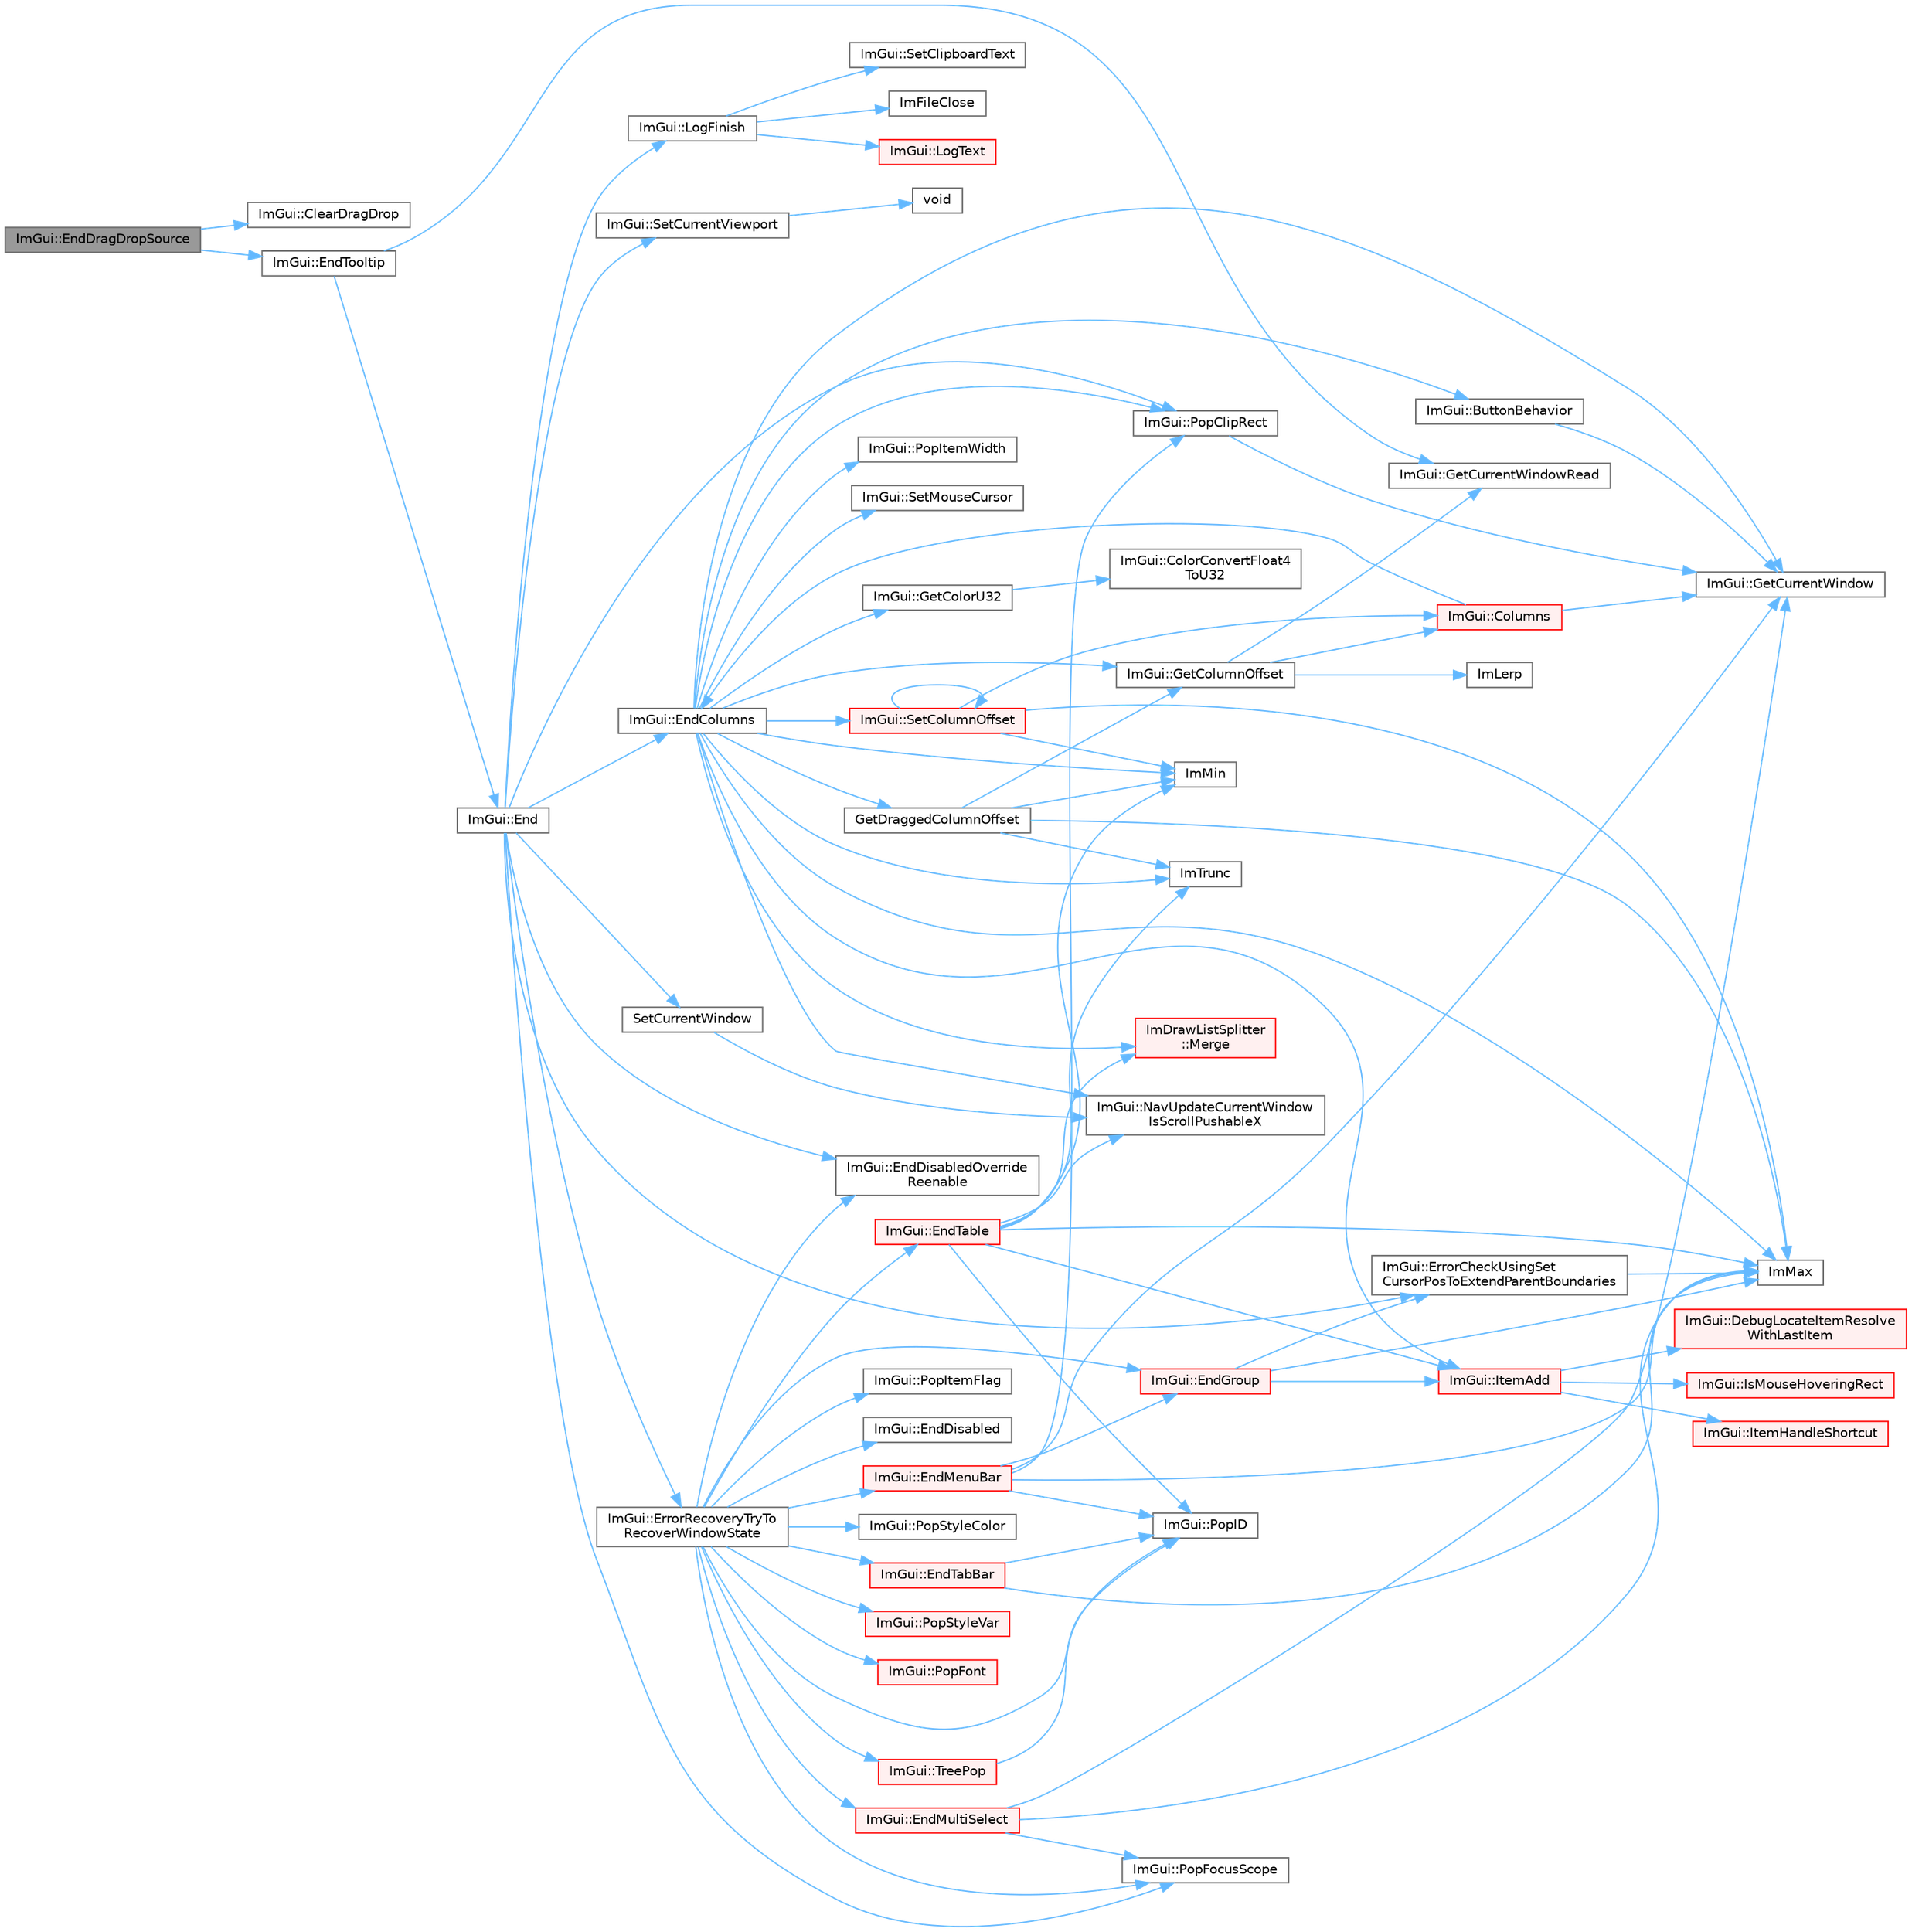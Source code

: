 digraph "ImGui::EndDragDropSource"
{
 // LATEX_PDF_SIZE
  bgcolor="transparent";
  edge [fontname=Helvetica,fontsize=10,labelfontname=Helvetica,labelfontsize=10];
  node [fontname=Helvetica,fontsize=10,shape=box,height=0.2,width=0.4];
  rankdir="LR";
  Node1 [id="Node000001",label="ImGui::EndDragDropSource",height=0.2,width=0.4,color="gray40", fillcolor="grey60", style="filled", fontcolor="black",tooltip=" "];
  Node1 -> Node2 [id="edge1_Node000001_Node000002",color="steelblue1",style="solid",tooltip=" "];
  Node2 [id="Node000002",label="ImGui::ClearDragDrop",height=0.2,width=0.4,color="grey40", fillcolor="white", style="filled",URL="$namespace_im_gui.html#adae8f94649956a2a717c00dbf81a5df9",tooltip=" "];
  Node1 -> Node3 [id="edge2_Node000001_Node000003",color="steelblue1",style="solid",tooltip=" "];
  Node3 [id="Node000003",label="ImGui::EndTooltip",height=0.2,width=0.4,color="grey40", fillcolor="white", style="filled",URL="$namespace_im_gui.html#ac8d75c160cfdf43d512f773ca133a1c6",tooltip=" "];
  Node3 -> Node4 [id="edge3_Node000003_Node000004",color="steelblue1",style="solid",tooltip=" "];
  Node4 [id="Node000004",label="ImGui::End",height=0.2,width=0.4,color="grey40", fillcolor="white", style="filled",URL="$namespace_im_gui.html#a5479d93794a004c67ceb6d13f37c8254",tooltip=" "];
  Node4 -> Node5 [id="edge4_Node000004_Node000005",color="steelblue1",style="solid",tooltip=" "];
  Node5 [id="Node000005",label="ImGui::EndColumns",height=0.2,width=0.4,color="grey40", fillcolor="white", style="filled",URL="$namespace_im_gui.html#af93bed3bce5475fe4d525d744f16aa20",tooltip=" "];
  Node5 -> Node6 [id="edge5_Node000005_Node000006",color="steelblue1",style="solid",tooltip=" "];
  Node6 [id="Node000006",label="ImGui::ButtonBehavior",height=0.2,width=0.4,color="grey40", fillcolor="white", style="filled",URL="$namespace_im_gui.html#a65a4f18b1bc8ce0f351687922089f374",tooltip=" "];
  Node6 -> Node7 [id="edge6_Node000006_Node000007",color="steelblue1",style="solid",tooltip=" "];
  Node7 [id="Node000007",label="ImGui::GetCurrentWindow",height=0.2,width=0.4,color="grey40", fillcolor="white", style="filled",URL="$namespace_im_gui.html#ac452417b5004ca16a814a72cff153526",tooltip=" "];
  Node5 -> Node8 [id="edge7_Node000005_Node000008",color="steelblue1",style="solid",tooltip=" "];
  Node8 [id="Node000008",label="ImGui::GetColorU32",height=0.2,width=0.4,color="grey40", fillcolor="white", style="filled",URL="$namespace_im_gui.html#a0de2d9bd347d9866511eb8d014e62556",tooltip=" "];
  Node8 -> Node9 [id="edge8_Node000008_Node000009",color="steelblue1",style="solid",tooltip=" "];
  Node9 [id="Node000009",label="ImGui::ColorConvertFloat4\lToU32",height=0.2,width=0.4,color="grey40", fillcolor="white", style="filled",URL="$namespace_im_gui.html#abe2691de0b1a71c774ab24cc91564a94",tooltip=" "];
  Node5 -> Node10 [id="edge9_Node000005_Node000010",color="steelblue1",style="solid",tooltip=" "];
  Node10 [id="Node000010",label="ImGui::GetColumnOffset",height=0.2,width=0.4,color="grey40", fillcolor="white", style="filled",URL="$namespace_im_gui.html#a79c22e9c5c208b6c9534a273be71a9e6",tooltip=" "];
  Node10 -> Node11 [id="edge10_Node000010_Node000011",color="steelblue1",style="solid",tooltip=" "];
  Node11 [id="Node000011",label="ImGui::Columns",height=0.2,width=0.4,color="red", fillcolor="#FFF0F0", style="filled",URL="$namespace_im_gui.html#a901248754271ed70b4074ef193ad5899",tooltip=" "];
  Node11 -> Node5 [id="edge11_Node000011_Node000005",color="steelblue1",style="solid",tooltip=" "];
  Node11 -> Node7 [id="edge12_Node000011_Node000007",color="steelblue1",style="solid",tooltip=" "];
  Node10 -> Node27 [id="edge13_Node000010_Node000027",color="steelblue1",style="solid",tooltip=" "];
  Node27 [id="Node000027",label="ImGui::GetCurrentWindowRead",height=0.2,width=0.4,color="grey40", fillcolor="white", style="filled",URL="$namespace_im_gui.html#a055af7d6b7b4ae977a9c3c25a98e0d2f",tooltip=" "];
  Node10 -> Node34 [id="edge14_Node000010_Node000034",color="steelblue1",style="solid",tooltip=" "];
  Node34 [id="Node000034",label="ImLerp",height=0.2,width=0.4,color="grey40", fillcolor="white", style="filled",URL="$imgui__internal_8h.html#a1d7813429922346e44eebd82d13f777c",tooltip=" "];
  Node5 -> Node7 [id="edge15_Node000005_Node000007",color="steelblue1",style="solid",tooltip=" "];
  Node5 -> Node35 [id="edge16_Node000005_Node000035",color="steelblue1",style="solid",tooltip=" "];
  Node35 [id="Node000035",label="GetDraggedColumnOffset",height=0.2,width=0.4,color="grey40", fillcolor="white", style="filled",URL="$imgui__tables_8cpp.html#aa235e9c607930ebb1304d6df978d5fe8",tooltip=" "];
  Node35 -> Node10 [id="edge17_Node000035_Node000010",color="steelblue1",style="solid",tooltip=" "];
  Node35 -> Node20 [id="edge18_Node000035_Node000020",color="steelblue1",style="solid",tooltip=" "];
  Node20 [id="Node000020",label="ImMax",height=0.2,width=0.4,color="grey40", fillcolor="white", style="filled",URL="$imgui__internal_8h.html#a7667efd95147d0422f140917c71a9226",tooltip=" "];
  Node35 -> Node21 [id="edge19_Node000035_Node000021",color="steelblue1",style="solid",tooltip=" "];
  Node21 [id="Node000021",label="ImMin",height=0.2,width=0.4,color="grey40", fillcolor="white", style="filled",URL="$imgui__internal_8h.html#a7f9d7828066a9d61b5630adcdf4655d3",tooltip=" "];
  Node35 -> Node22 [id="edge20_Node000035_Node000022",color="steelblue1",style="solid",tooltip=" "];
  Node22 [id="Node000022",label="ImTrunc",height=0.2,width=0.4,color="grey40", fillcolor="white", style="filled",URL="$imgui__internal_8h.html#a34870cae27ccd450c17ec3d3910b2da4",tooltip=" "];
  Node5 -> Node20 [id="edge21_Node000005_Node000020",color="steelblue1",style="solid",tooltip=" "];
  Node5 -> Node21 [id="edge22_Node000005_Node000021",color="steelblue1",style="solid",tooltip=" "];
  Node5 -> Node22 [id="edge23_Node000005_Node000022",color="steelblue1",style="solid",tooltip=" "];
  Node5 -> Node36 [id="edge24_Node000005_Node000036",color="steelblue1",style="solid",tooltip=" "];
  Node36 [id="Node000036",label="ImGui::ItemAdd",height=0.2,width=0.4,color="red", fillcolor="#FFF0F0", style="filled",URL="$namespace_im_gui.html#a0c2ccafc8d403c02a6590ac21157b9ac",tooltip=" "];
  Node36 -> Node37 [id="edge25_Node000036_Node000037",color="steelblue1",style="solid",tooltip=" "];
  Node37 [id="Node000037",label="ImGui::DebugLocateItemResolve\lWithLastItem",height=0.2,width=0.4,color="red", fillcolor="#FFF0F0", style="filled",URL="$namespace_im_gui.html#ae8ab0d7dfc90af8e82db3ed9e7829219",tooltip=" "];
  Node36 -> Node58 [id="edge26_Node000036_Node000058",color="steelblue1",style="solid",tooltip=" "];
  Node58 [id="Node000058",label="ImGui::IsMouseHoveringRect",height=0.2,width=0.4,color="red", fillcolor="#FFF0F0", style="filled",URL="$namespace_im_gui.html#ae0b8ea0e06c457316d6aed6c5b2a1c25",tooltip=" "];
  Node36 -> Node61 [id="edge27_Node000036_Node000061",color="steelblue1",style="solid",tooltip=" "];
  Node61 [id="Node000061",label="ImGui::ItemHandleShortcut",height=0.2,width=0.4,color="red", fillcolor="#FFF0F0", style="filled",URL="$namespace_im_gui.html#a338deb537666a886cf3ece08c07e9fa9",tooltip=" "];
  Node5 -> Node94 [id="edge28_Node000005_Node000094",color="steelblue1",style="solid",tooltip=" "];
  Node94 [id="Node000094",label="ImDrawListSplitter\l::Merge",height=0.2,width=0.4,color="red", fillcolor="#FFF0F0", style="filled",URL="$struct_im_draw_list_splitter.html#af3fc4bad2abca9e481d476d1877ba5be",tooltip=" "];
  Node5 -> Node99 [id="edge29_Node000005_Node000099",color="steelblue1",style="solid",tooltip=" "];
  Node99 [id="Node000099",label="ImGui::NavUpdateCurrentWindow\lIsScrollPushableX",height=0.2,width=0.4,color="grey40", fillcolor="white", style="filled",URL="$namespace_im_gui.html#a5c0c081852a520c006a0b084d0e8b0cb",tooltip=" "];
  Node5 -> Node100 [id="edge30_Node000005_Node000100",color="steelblue1",style="solid",tooltip=" "];
  Node100 [id="Node000100",label="ImGui::PopClipRect",height=0.2,width=0.4,color="grey40", fillcolor="white", style="filled",URL="$namespace_im_gui.html#aef1c8a6e5a3c70cb10d03d2a2a66dfd8",tooltip=" "];
  Node100 -> Node7 [id="edge31_Node000100_Node000007",color="steelblue1",style="solid",tooltip=" "];
  Node5 -> Node101 [id="edge32_Node000005_Node000101",color="steelblue1",style="solid",tooltip=" "];
  Node101 [id="Node000101",label="ImGui::PopItemWidth",height=0.2,width=0.4,color="grey40", fillcolor="white", style="filled",URL="$namespace_im_gui.html#ad29a3fc0cb5dfc7f9fc7224512ce90bf",tooltip=" "];
  Node5 -> Node102 [id="edge33_Node000005_Node000102",color="steelblue1",style="solid",tooltip=" "];
  Node102 [id="Node000102",label="ImGui::SetColumnOffset",height=0.2,width=0.4,color="red", fillcolor="#FFF0F0", style="filled",URL="$namespace_im_gui.html#a8cc207211d6cf3f77b505e24aed4ebcc",tooltip=" "];
  Node102 -> Node11 [id="edge34_Node000102_Node000011",color="steelblue1",style="solid",tooltip=" "];
  Node102 -> Node20 [id="edge35_Node000102_Node000020",color="steelblue1",style="solid",tooltip=" "];
  Node102 -> Node21 [id="edge36_Node000102_Node000021",color="steelblue1",style="solid",tooltip=" "];
  Node102 -> Node102 [id="edge37_Node000102_Node000102",color="steelblue1",style="solid",tooltip=" "];
  Node5 -> Node106 [id="edge38_Node000005_Node000106",color="steelblue1",style="solid",tooltip=" "];
  Node106 [id="Node000106",label="ImGui::SetMouseCursor",height=0.2,width=0.4,color="grey40", fillcolor="white", style="filled",URL="$namespace_im_gui.html#aca3237fd4efa0af7fc6b4eff6494dfce",tooltip=" "];
  Node4 -> Node107 [id="edge39_Node000004_Node000107",color="steelblue1",style="solid",tooltip=" "];
  Node107 [id="Node000107",label="ImGui::EndDisabledOverride\lReenable",height=0.2,width=0.4,color="grey40", fillcolor="white", style="filled",URL="$namespace_im_gui.html#a336225979f3fe3fd9ceba657123f9084",tooltip=" "];
  Node4 -> Node108 [id="edge40_Node000004_Node000108",color="steelblue1",style="solid",tooltip=" "];
  Node108 [id="Node000108",label="ImGui::ErrorCheckUsingSet\lCursorPosToExtendParentBoundaries",height=0.2,width=0.4,color="grey40", fillcolor="white", style="filled",URL="$namespace_im_gui.html#ad5832500c14abd9e76e376b82701385b",tooltip=" "];
  Node108 -> Node20 [id="edge41_Node000108_Node000020",color="steelblue1",style="solid",tooltip=" "];
  Node4 -> Node109 [id="edge42_Node000004_Node000109",color="steelblue1",style="solid",tooltip=" "];
  Node109 [id="Node000109",label="ImGui::ErrorRecoveryTryTo\lRecoverWindowState",height=0.2,width=0.4,color="grey40", fillcolor="white", style="filled",URL="$namespace_im_gui.html#a9e02d2905347634105ecc057a0824e1a",tooltip=" "];
  Node109 -> Node110 [id="edge43_Node000109_Node000110",color="steelblue1",style="solid",tooltip=" "];
  Node110 [id="Node000110",label="ImGui::EndDisabled",height=0.2,width=0.4,color="grey40", fillcolor="white", style="filled",URL="$namespace_im_gui.html#a9e6088c6c690ddff1302b6e42b380733",tooltip=" "];
  Node109 -> Node107 [id="edge44_Node000109_Node000107",color="steelblue1",style="solid",tooltip=" "];
  Node109 -> Node111 [id="edge45_Node000109_Node000111",color="steelblue1",style="solid",tooltip=" "];
  Node111 [id="Node000111",label="ImGui::EndGroup",height=0.2,width=0.4,color="red", fillcolor="#FFF0F0", style="filled",URL="$namespace_im_gui.html#a05fc97fc64f28a55486087f503d9a622",tooltip=" "];
  Node111 -> Node108 [id="edge46_Node000111_Node000108",color="steelblue1",style="solid",tooltip=" "];
  Node111 -> Node20 [id="edge47_Node000111_Node000020",color="steelblue1",style="solid",tooltip=" "];
  Node111 -> Node36 [id="edge48_Node000111_Node000036",color="steelblue1",style="solid",tooltip=" "];
  Node109 -> Node115 [id="edge49_Node000109_Node000115",color="steelblue1",style="solid",tooltip=" "];
  Node115 [id="Node000115",label="ImGui::EndMenuBar",height=0.2,width=0.4,color="red", fillcolor="#FFF0F0", style="filled",URL="$namespace_im_gui.html#aa226265c140eb6ee375c5b9abc69c4fc",tooltip=" "];
  Node115 -> Node111 [id="edge50_Node000115_Node000111",color="steelblue1",style="solid",tooltip=" "];
  Node115 -> Node7 [id="edge51_Node000115_Node000007",color="steelblue1",style="solid",tooltip=" "];
  Node115 -> Node20 [id="edge52_Node000115_Node000020",color="steelblue1",style="solid",tooltip=" "];
  Node115 -> Node100 [id="edge53_Node000115_Node000100",color="steelblue1",style="solid",tooltip=" "];
  Node115 -> Node18 [id="edge54_Node000115_Node000018",color="steelblue1",style="solid",tooltip=" "];
  Node18 [id="Node000018",label="ImGui::PopID",height=0.2,width=0.4,color="grey40", fillcolor="white", style="filled",URL="$namespace_im_gui.html#aba0b2d8f890a5d435ae43d0c4a2d4dd1",tooltip=" "];
  Node109 -> Node138 [id="edge55_Node000109_Node000138",color="steelblue1",style="solid",tooltip=" "];
  Node138 [id="Node000138",label="ImGui::EndMultiSelect",height=0.2,width=0.4,color="red", fillcolor="#FFF0F0", style="filled",URL="$namespace_im_gui.html#a19b11a3ea8f98b43089dc13ab015ad5b",tooltip=" "];
  Node138 -> Node7 [id="edge56_Node000138_Node000007",color="steelblue1",style="solid",tooltip=" "];
  Node138 -> Node20 [id="edge57_Node000138_Node000020",color="steelblue1",style="solid",tooltip=" "];
  Node138 -> Node169 [id="edge58_Node000138_Node000169",color="steelblue1",style="solid",tooltip=" "];
  Node169 [id="Node000169",label="ImGui::PopFocusScope",height=0.2,width=0.4,color="grey40", fillcolor="white", style="filled",URL="$namespace_im_gui.html#a660bc1ff7f6d971fc4b4236e87409b38",tooltip=" "];
  Node109 -> Node171 [id="edge59_Node000109_Node000171",color="steelblue1",style="solid",tooltip=" "];
  Node171 [id="Node000171",label="ImGui::EndTabBar",height=0.2,width=0.4,color="red", fillcolor="#FFF0F0", style="filled",URL="$namespace_im_gui.html#a864b8ece257d4e30569f0349752ad928",tooltip=" "];
  Node171 -> Node20 [id="edge60_Node000171_Node000020",color="steelblue1",style="solid",tooltip=" "];
  Node171 -> Node18 [id="edge61_Node000171_Node000018",color="steelblue1",style="solid",tooltip=" "];
  Node109 -> Node453 [id="edge62_Node000109_Node000453",color="steelblue1",style="solid",tooltip=" "];
  Node453 [id="Node000453",label="ImGui::EndTable",height=0.2,width=0.4,color="red", fillcolor="#FFF0F0", style="filled",URL="$namespace_im_gui.html#a9c70aaa6464c2e51e6f3342da133ada1",tooltip=" "];
  Node453 -> Node20 [id="edge63_Node000453_Node000020",color="steelblue1",style="solid",tooltip=" "];
  Node453 -> Node21 [id="edge64_Node000453_Node000021",color="steelblue1",style="solid",tooltip=" "];
  Node453 -> Node22 [id="edge65_Node000453_Node000022",color="steelblue1",style="solid",tooltip=" "];
  Node453 -> Node36 [id="edge66_Node000453_Node000036",color="steelblue1",style="solid",tooltip=" "];
  Node453 -> Node94 [id="edge67_Node000453_Node000094",color="steelblue1",style="solid",tooltip=" "];
  Node453 -> Node99 [id="edge68_Node000453_Node000099",color="steelblue1",style="solid",tooltip=" "];
  Node453 -> Node18 [id="edge69_Node000453_Node000018",color="steelblue1",style="solid",tooltip=" "];
  Node109 -> Node169 [id="edge70_Node000109_Node000169",color="steelblue1",style="solid",tooltip=" "];
  Node109 -> Node504 [id="edge71_Node000109_Node000504",color="steelblue1",style="solid",tooltip=" "];
  Node504 [id="Node000504",label="ImGui::PopFont",height=0.2,width=0.4,color="red", fillcolor="#FFF0F0", style="filled",URL="$namespace_im_gui.html#af66649bc37022bf3cf2496c73af9a499",tooltip=" "];
  Node109 -> Node18 [id="edge72_Node000109_Node000018",color="steelblue1",style="solid",tooltip=" "];
  Node109 -> Node196 [id="edge73_Node000109_Node000196",color="steelblue1",style="solid",tooltip=" "];
  Node196 [id="Node000196",label="ImGui::PopItemFlag",height=0.2,width=0.4,color="grey40", fillcolor="white", style="filled",URL="$namespace_im_gui.html#aa93281155e1dd23715dbd384e91edc6b",tooltip=" "];
  Node109 -> Node197 [id="edge74_Node000109_Node000197",color="steelblue1",style="solid",tooltip=" "];
  Node197 [id="Node000197",label="ImGui::PopStyleColor",height=0.2,width=0.4,color="grey40", fillcolor="white", style="filled",URL="$namespace_im_gui.html#a9795f730b4043a98b6254738d86efcdc",tooltip=" "];
  Node109 -> Node426 [id="edge75_Node000109_Node000426",color="steelblue1",style="solid",tooltip=" "];
  Node426 [id="Node000426",label="ImGui::PopStyleVar",height=0.2,width=0.4,color="red", fillcolor="#FFF0F0", style="filled",URL="$namespace_im_gui.html#a14116e57d81e326adef2a702e65781d4",tooltip=" "];
  Node109 -> Node508 [id="edge76_Node000109_Node000508",color="steelblue1",style="solid",tooltip=" "];
  Node508 [id="Node000508",label="ImGui::TreePop",height=0.2,width=0.4,color="red", fillcolor="#FFF0F0", style="filled",URL="$namespace_im_gui.html#a41ecf265e5f678c78fc9c30b3cf2077f",tooltip=" "];
  Node508 -> Node18 [id="edge77_Node000508_Node000018",color="steelblue1",style="solid",tooltip=" "];
  Node4 -> Node511 [id="edge78_Node000004_Node000511",color="steelblue1",style="solid",tooltip=" "];
  Node511 [id="Node000511",label="ImGui::LogFinish",height=0.2,width=0.4,color="grey40", fillcolor="white", style="filled",URL="$namespace_im_gui.html#a2ebcd048d1ca025fb972e1c2e920e3f3",tooltip=" "];
  Node511 -> Node512 [id="edge79_Node000511_Node000512",color="steelblue1",style="solid",tooltip=" "];
  Node512 [id="Node000512",label="ImFileClose",height=0.2,width=0.4,color="grey40", fillcolor="white", style="filled",URL="$imgui_8cpp.html#ac4a6194720e9d693bc9d34e97d9465aa",tooltip=" "];
  Node511 -> Node278 [id="edge80_Node000511_Node000278",color="steelblue1",style="solid",tooltip=" "];
  Node278 [id="Node000278",label="ImGui::LogText",height=0.2,width=0.4,color="red", fillcolor="#FFF0F0", style="filled",URL="$namespace_im_gui.html#aa548475d8f771ab6524d73d900a41198",tooltip=" "];
  Node511 -> Node513 [id="edge81_Node000511_Node000513",color="steelblue1",style="solid",tooltip=" "];
  Node513 [id="Node000513",label="ImGui::SetClipboardText",height=0.2,width=0.4,color="grey40", fillcolor="white", style="filled",URL="$namespace_im_gui.html#aa4824a1b351c063b4aff9b9f4fb5fd4d",tooltip=" "];
  Node4 -> Node100 [id="edge82_Node000004_Node000100",color="steelblue1",style="solid",tooltip=" "];
  Node4 -> Node169 [id="edge83_Node000004_Node000169",color="steelblue1",style="solid",tooltip=" "];
  Node4 -> Node401 [id="edge84_Node000004_Node000401",color="steelblue1",style="solid",tooltip=" "];
  Node401 [id="Node000401",label="ImGui::SetCurrentViewport",height=0.2,width=0.4,color="grey40", fillcolor="white", style="filled",URL="$namespace_im_gui.html#a518a36249ab67227a13fd01a4236cbe1",tooltip=" "];
  Node401 -> Node323 [id="edge85_Node000401_Node000323",color="steelblue1",style="solid",tooltip=" "];
  Node323 [id="Node000323",label="void",height=0.2,width=0.4,color="grey40", fillcolor="white", style="filled",URL="$mimalloc_8h.html#a9d6d8aef94ac19034a5f163606f84830",tooltip=" "];
  Node4 -> Node402 [id="edge86_Node000004_Node000402",color="steelblue1",style="solid",tooltip=" "];
  Node402 [id="Node000402",label="SetCurrentWindow",height=0.2,width=0.4,color="grey40", fillcolor="white", style="filled",URL="$imgui_8cpp.html#a5c592415f88804e2f907477767d3dda1",tooltip=" "];
  Node402 -> Node99 [id="edge87_Node000402_Node000099",color="steelblue1",style="solid",tooltip=" "];
  Node3 -> Node27 [id="edge88_Node000003_Node000027",color="steelblue1",style="solid",tooltip=" "];
}

